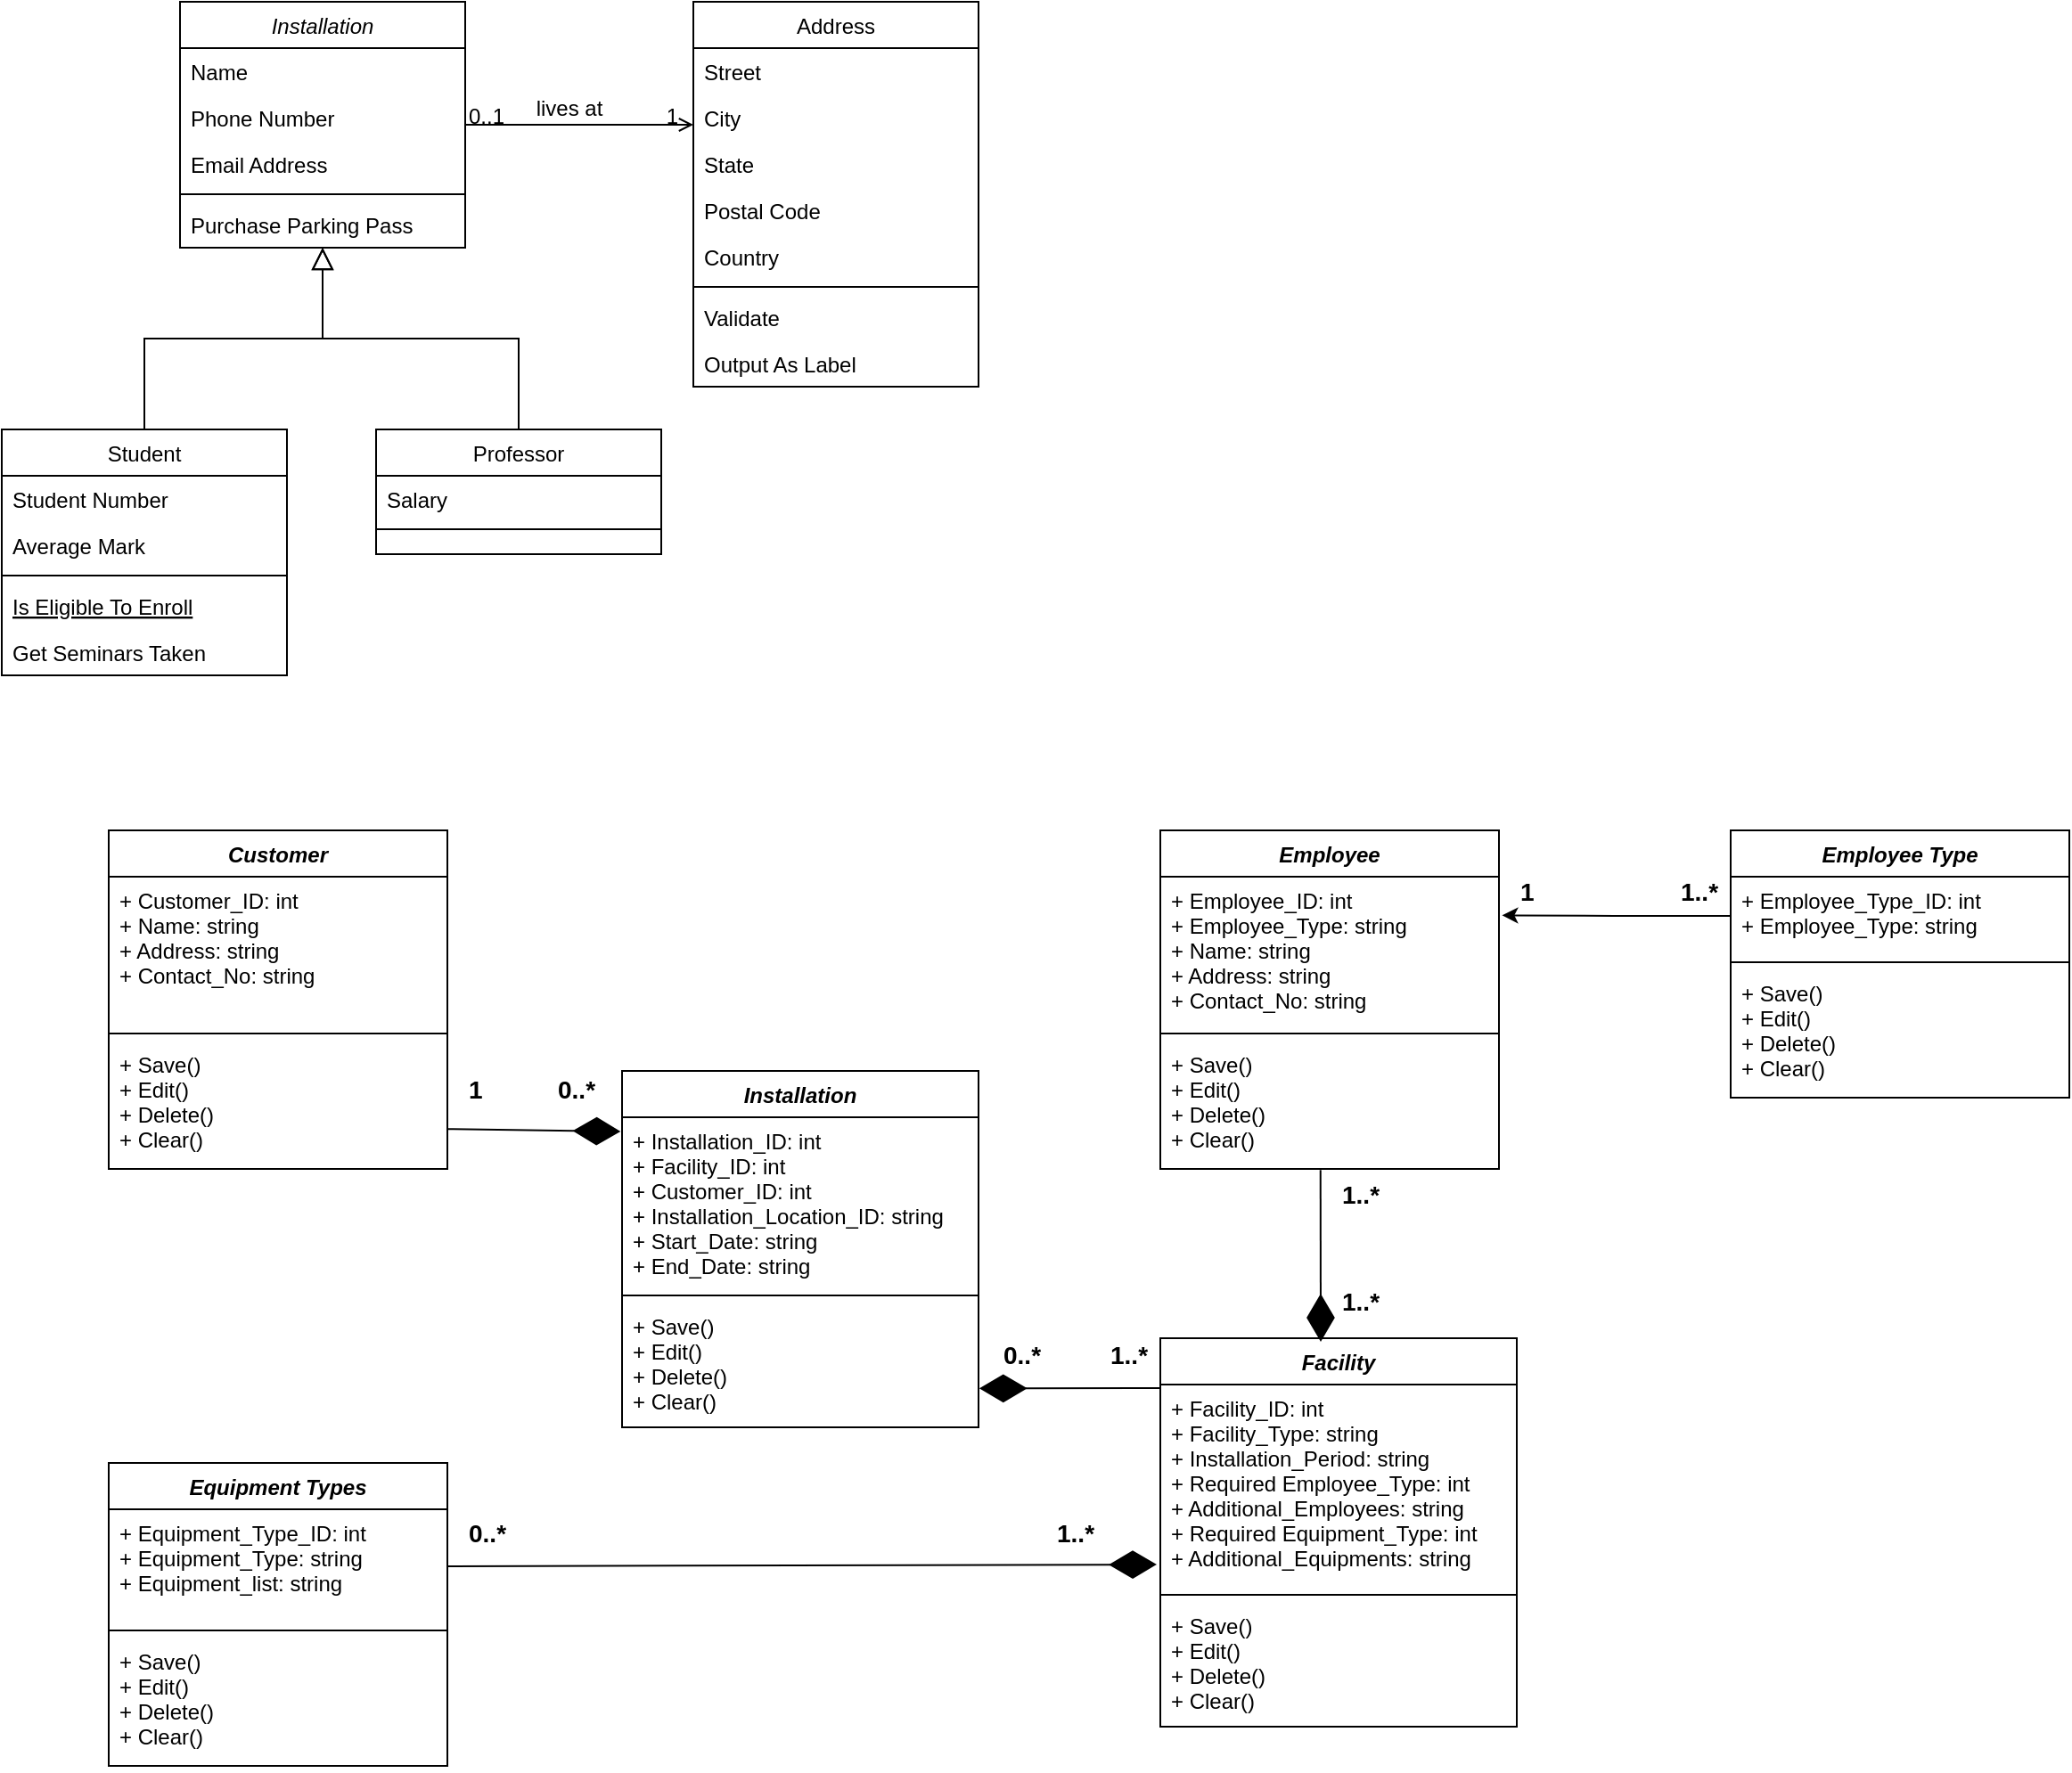 <mxfile version="15.8.7" type="device"><diagram id="C5RBs43oDa-KdzZeNtuy" name="Page-1"><mxGraphModel dx="987" dy="1442" grid="1" gridSize="10" guides="1" tooltips="1" connect="1" arrows="1" fold="1" page="1" pageScale="1" pageWidth="827" pageHeight="1169" math="0" shadow="0"><root><mxCell id="WIyWlLk6GJQsqaUBKTNV-0"/><mxCell id="WIyWlLk6GJQsqaUBKTNV-1" parent="WIyWlLk6GJQsqaUBKTNV-0"/><mxCell id="zkfFHV4jXpPFQw0GAbJ--0" value="Installation" style="swimlane;fontStyle=2;align=center;verticalAlign=top;childLayout=stackLayout;horizontal=1;startSize=26;horizontalStack=0;resizeParent=1;resizeLast=0;collapsible=1;marginBottom=0;rounded=0;shadow=0;strokeWidth=1;" parent="WIyWlLk6GJQsqaUBKTNV-1" vertex="1"><mxGeometry x="220" y="120" width="160" height="138" as="geometry"><mxRectangle x="220" y="120" width="160" height="26" as="alternateBounds"/></mxGeometry></mxCell><mxCell id="zkfFHV4jXpPFQw0GAbJ--1" value="Name" style="text;align=left;verticalAlign=top;spacingLeft=4;spacingRight=4;overflow=hidden;rotatable=0;points=[[0,0.5],[1,0.5]];portConstraint=eastwest;" parent="zkfFHV4jXpPFQw0GAbJ--0" vertex="1"><mxGeometry y="26" width="160" height="26" as="geometry"/></mxCell><mxCell id="zkfFHV4jXpPFQw0GAbJ--2" value="Phone Number" style="text;align=left;verticalAlign=top;spacingLeft=4;spacingRight=4;overflow=hidden;rotatable=0;points=[[0,0.5],[1,0.5]];portConstraint=eastwest;rounded=0;shadow=0;html=0;" parent="zkfFHV4jXpPFQw0GAbJ--0" vertex="1"><mxGeometry y="52" width="160" height="26" as="geometry"/></mxCell><mxCell id="zkfFHV4jXpPFQw0GAbJ--3" value="Email Address" style="text;align=left;verticalAlign=top;spacingLeft=4;spacingRight=4;overflow=hidden;rotatable=0;points=[[0,0.5],[1,0.5]];portConstraint=eastwest;rounded=0;shadow=0;html=0;" parent="zkfFHV4jXpPFQw0GAbJ--0" vertex="1"><mxGeometry y="78" width="160" height="26" as="geometry"/></mxCell><mxCell id="zkfFHV4jXpPFQw0GAbJ--4" value="" style="line;html=1;strokeWidth=1;align=left;verticalAlign=middle;spacingTop=-1;spacingLeft=3;spacingRight=3;rotatable=0;labelPosition=right;points=[];portConstraint=eastwest;" parent="zkfFHV4jXpPFQw0GAbJ--0" vertex="1"><mxGeometry y="104" width="160" height="8" as="geometry"/></mxCell><mxCell id="zkfFHV4jXpPFQw0GAbJ--5" value="Purchase Parking Pass" style="text;align=left;verticalAlign=top;spacingLeft=4;spacingRight=4;overflow=hidden;rotatable=0;points=[[0,0.5],[1,0.5]];portConstraint=eastwest;" parent="zkfFHV4jXpPFQw0GAbJ--0" vertex="1"><mxGeometry y="112" width="160" height="26" as="geometry"/></mxCell><mxCell id="zkfFHV4jXpPFQw0GAbJ--6" value="Student" style="swimlane;fontStyle=0;align=center;verticalAlign=top;childLayout=stackLayout;horizontal=1;startSize=26;horizontalStack=0;resizeParent=1;resizeLast=0;collapsible=1;marginBottom=0;rounded=0;shadow=0;strokeWidth=1;" parent="WIyWlLk6GJQsqaUBKTNV-1" vertex="1"><mxGeometry x="120" y="360" width="160" height="138" as="geometry"><mxRectangle x="130" y="380" width="160" height="26" as="alternateBounds"/></mxGeometry></mxCell><mxCell id="zkfFHV4jXpPFQw0GAbJ--7" value="Student Number" style="text;align=left;verticalAlign=top;spacingLeft=4;spacingRight=4;overflow=hidden;rotatable=0;points=[[0,0.5],[1,0.5]];portConstraint=eastwest;" parent="zkfFHV4jXpPFQw0GAbJ--6" vertex="1"><mxGeometry y="26" width="160" height="26" as="geometry"/></mxCell><mxCell id="zkfFHV4jXpPFQw0GAbJ--8" value="Average Mark" style="text;align=left;verticalAlign=top;spacingLeft=4;spacingRight=4;overflow=hidden;rotatable=0;points=[[0,0.5],[1,0.5]];portConstraint=eastwest;rounded=0;shadow=0;html=0;" parent="zkfFHV4jXpPFQw0GAbJ--6" vertex="1"><mxGeometry y="52" width="160" height="26" as="geometry"/></mxCell><mxCell id="zkfFHV4jXpPFQw0GAbJ--9" value="" style="line;html=1;strokeWidth=1;align=left;verticalAlign=middle;spacingTop=-1;spacingLeft=3;spacingRight=3;rotatable=0;labelPosition=right;points=[];portConstraint=eastwest;" parent="zkfFHV4jXpPFQw0GAbJ--6" vertex="1"><mxGeometry y="78" width="160" height="8" as="geometry"/></mxCell><mxCell id="zkfFHV4jXpPFQw0GAbJ--10" value="Is Eligible To Enroll" style="text;align=left;verticalAlign=top;spacingLeft=4;spacingRight=4;overflow=hidden;rotatable=0;points=[[0,0.5],[1,0.5]];portConstraint=eastwest;fontStyle=4" parent="zkfFHV4jXpPFQw0GAbJ--6" vertex="1"><mxGeometry y="86" width="160" height="26" as="geometry"/></mxCell><mxCell id="zkfFHV4jXpPFQw0GAbJ--11" value="Get Seminars Taken" style="text;align=left;verticalAlign=top;spacingLeft=4;spacingRight=4;overflow=hidden;rotatable=0;points=[[0,0.5],[1,0.5]];portConstraint=eastwest;" parent="zkfFHV4jXpPFQw0GAbJ--6" vertex="1"><mxGeometry y="112" width="160" height="26" as="geometry"/></mxCell><mxCell id="zkfFHV4jXpPFQw0GAbJ--12" value="" style="endArrow=block;endSize=10;endFill=0;shadow=0;strokeWidth=1;rounded=0;edgeStyle=elbowEdgeStyle;elbow=vertical;" parent="WIyWlLk6GJQsqaUBKTNV-1" source="zkfFHV4jXpPFQw0GAbJ--6" target="zkfFHV4jXpPFQw0GAbJ--0" edge="1"><mxGeometry width="160" relative="1" as="geometry"><mxPoint x="200" y="203" as="sourcePoint"/><mxPoint x="200" y="203" as="targetPoint"/></mxGeometry></mxCell><mxCell id="zkfFHV4jXpPFQw0GAbJ--13" value="Professor" style="swimlane;fontStyle=0;align=center;verticalAlign=top;childLayout=stackLayout;horizontal=1;startSize=26;horizontalStack=0;resizeParent=1;resizeLast=0;collapsible=1;marginBottom=0;rounded=0;shadow=0;strokeWidth=1;" parent="WIyWlLk6GJQsqaUBKTNV-1" vertex="1"><mxGeometry x="330" y="360" width="160" height="70" as="geometry"><mxRectangle x="340" y="380" width="170" height="26" as="alternateBounds"/></mxGeometry></mxCell><mxCell id="zkfFHV4jXpPFQw0GAbJ--14" value="Salary" style="text;align=left;verticalAlign=top;spacingLeft=4;spacingRight=4;overflow=hidden;rotatable=0;points=[[0,0.5],[1,0.5]];portConstraint=eastwest;" parent="zkfFHV4jXpPFQw0GAbJ--13" vertex="1"><mxGeometry y="26" width="160" height="26" as="geometry"/></mxCell><mxCell id="zkfFHV4jXpPFQw0GAbJ--15" value="" style="line;html=1;strokeWidth=1;align=left;verticalAlign=middle;spacingTop=-1;spacingLeft=3;spacingRight=3;rotatable=0;labelPosition=right;points=[];portConstraint=eastwest;" parent="zkfFHV4jXpPFQw0GAbJ--13" vertex="1"><mxGeometry y="52" width="160" height="8" as="geometry"/></mxCell><mxCell id="zkfFHV4jXpPFQw0GAbJ--16" value="" style="endArrow=block;endSize=10;endFill=0;shadow=0;strokeWidth=1;rounded=0;edgeStyle=elbowEdgeStyle;elbow=vertical;" parent="WIyWlLk6GJQsqaUBKTNV-1" source="zkfFHV4jXpPFQw0GAbJ--13" target="zkfFHV4jXpPFQw0GAbJ--0" edge="1"><mxGeometry width="160" relative="1" as="geometry"><mxPoint x="210" y="373" as="sourcePoint"/><mxPoint x="310" y="271" as="targetPoint"/></mxGeometry></mxCell><mxCell id="zkfFHV4jXpPFQw0GAbJ--17" value="Address" style="swimlane;fontStyle=0;align=center;verticalAlign=top;childLayout=stackLayout;horizontal=1;startSize=26;horizontalStack=0;resizeParent=1;resizeLast=0;collapsible=1;marginBottom=0;rounded=0;shadow=0;strokeWidth=1;" parent="WIyWlLk6GJQsqaUBKTNV-1" vertex="1"><mxGeometry x="508" y="120" width="160" height="216" as="geometry"><mxRectangle x="550" y="140" width="160" height="26" as="alternateBounds"/></mxGeometry></mxCell><mxCell id="zkfFHV4jXpPFQw0GAbJ--18" value="Street" style="text;align=left;verticalAlign=top;spacingLeft=4;spacingRight=4;overflow=hidden;rotatable=0;points=[[0,0.5],[1,0.5]];portConstraint=eastwest;" parent="zkfFHV4jXpPFQw0GAbJ--17" vertex="1"><mxGeometry y="26" width="160" height="26" as="geometry"/></mxCell><mxCell id="zkfFHV4jXpPFQw0GAbJ--19" value="City" style="text;align=left;verticalAlign=top;spacingLeft=4;spacingRight=4;overflow=hidden;rotatable=0;points=[[0,0.5],[1,0.5]];portConstraint=eastwest;rounded=0;shadow=0;html=0;" parent="zkfFHV4jXpPFQw0GAbJ--17" vertex="1"><mxGeometry y="52" width="160" height="26" as="geometry"/></mxCell><mxCell id="zkfFHV4jXpPFQw0GAbJ--20" value="State" style="text;align=left;verticalAlign=top;spacingLeft=4;spacingRight=4;overflow=hidden;rotatable=0;points=[[0,0.5],[1,0.5]];portConstraint=eastwest;rounded=0;shadow=0;html=0;" parent="zkfFHV4jXpPFQw0GAbJ--17" vertex="1"><mxGeometry y="78" width="160" height="26" as="geometry"/></mxCell><mxCell id="zkfFHV4jXpPFQw0GAbJ--21" value="Postal Code" style="text;align=left;verticalAlign=top;spacingLeft=4;spacingRight=4;overflow=hidden;rotatable=0;points=[[0,0.5],[1,0.5]];portConstraint=eastwest;rounded=0;shadow=0;html=0;" parent="zkfFHV4jXpPFQw0GAbJ--17" vertex="1"><mxGeometry y="104" width="160" height="26" as="geometry"/></mxCell><mxCell id="zkfFHV4jXpPFQw0GAbJ--22" value="Country" style="text;align=left;verticalAlign=top;spacingLeft=4;spacingRight=4;overflow=hidden;rotatable=0;points=[[0,0.5],[1,0.5]];portConstraint=eastwest;rounded=0;shadow=0;html=0;" parent="zkfFHV4jXpPFQw0GAbJ--17" vertex="1"><mxGeometry y="130" width="160" height="26" as="geometry"/></mxCell><mxCell id="zkfFHV4jXpPFQw0GAbJ--23" value="" style="line;html=1;strokeWidth=1;align=left;verticalAlign=middle;spacingTop=-1;spacingLeft=3;spacingRight=3;rotatable=0;labelPosition=right;points=[];portConstraint=eastwest;" parent="zkfFHV4jXpPFQw0GAbJ--17" vertex="1"><mxGeometry y="156" width="160" height="8" as="geometry"/></mxCell><mxCell id="zkfFHV4jXpPFQw0GAbJ--24" value="Validate" style="text;align=left;verticalAlign=top;spacingLeft=4;spacingRight=4;overflow=hidden;rotatable=0;points=[[0,0.5],[1,0.5]];portConstraint=eastwest;" parent="zkfFHV4jXpPFQw0GAbJ--17" vertex="1"><mxGeometry y="164" width="160" height="26" as="geometry"/></mxCell><mxCell id="zkfFHV4jXpPFQw0GAbJ--25" value="Output As Label" style="text;align=left;verticalAlign=top;spacingLeft=4;spacingRight=4;overflow=hidden;rotatable=0;points=[[0,0.5],[1,0.5]];portConstraint=eastwest;" parent="zkfFHV4jXpPFQw0GAbJ--17" vertex="1"><mxGeometry y="190" width="160" height="26" as="geometry"/></mxCell><mxCell id="zkfFHV4jXpPFQw0GAbJ--26" value="" style="endArrow=open;shadow=0;strokeWidth=1;rounded=0;endFill=1;edgeStyle=elbowEdgeStyle;elbow=vertical;" parent="WIyWlLk6GJQsqaUBKTNV-1" source="zkfFHV4jXpPFQw0GAbJ--0" target="zkfFHV4jXpPFQw0GAbJ--17" edge="1"><mxGeometry x="0.5" y="41" relative="1" as="geometry"><mxPoint x="380" y="192" as="sourcePoint"/><mxPoint x="540" y="192" as="targetPoint"/><mxPoint x="-40" y="32" as="offset"/></mxGeometry></mxCell><mxCell id="zkfFHV4jXpPFQw0GAbJ--27" value="0..1" style="resizable=0;align=left;verticalAlign=bottom;labelBackgroundColor=none;fontSize=12;" parent="zkfFHV4jXpPFQw0GAbJ--26" connectable="0" vertex="1"><mxGeometry x="-1" relative="1" as="geometry"><mxPoint y="4" as="offset"/></mxGeometry></mxCell><mxCell id="zkfFHV4jXpPFQw0GAbJ--28" value="1" style="resizable=0;align=right;verticalAlign=bottom;labelBackgroundColor=none;fontSize=12;" parent="zkfFHV4jXpPFQw0GAbJ--26" connectable="0" vertex="1"><mxGeometry x="1" relative="1" as="geometry"><mxPoint x="-7" y="4" as="offset"/></mxGeometry></mxCell><mxCell id="zkfFHV4jXpPFQw0GAbJ--29" value="lives at" style="text;html=1;resizable=0;points=[];;align=center;verticalAlign=middle;labelBackgroundColor=none;rounded=0;shadow=0;strokeWidth=1;fontSize=12;" parent="zkfFHV4jXpPFQw0GAbJ--26" vertex="1" connectable="0"><mxGeometry x="0.5" y="49" relative="1" as="geometry"><mxPoint x="-38" y="40" as="offset"/></mxGeometry></mxCell><mxCell id="DFOFMGnTHkHjZKE7DtdX-35" value="1" style="resizable=0;align=left;verticalAlign=bottom;labelBackgroundColor=none;fontSize=14;fontStyle=1" connectable="0" vertex="1" parent="zkfFHV4jXpPFQw0GAbJ--26"><mxGeometry x="-1" relative="1" as="geometry"><mxPoint y="551" as="offset"/></mxGeometry></mxCell><mxCell id="DFOFMGnTHkHjZKE7DtdX-36" value="0..*" style="resizable=0;align=left;verticalAlign=bottom;labelBackgroundColor=none;fontSize=14;fontStyle=1" connectable="0" vertex="1" parent="zkfFHV4jXpPFQw0GAbJ--26"><mxGeometry x="-1" relative="1" as="geometry"><mxPoint x="50" y="551" as="offset"/></mxGeometry></mxCell><mxCell id="DFOFMGnTHkHjZKE7DtdX-38" value="0..*" style="resizable=0;align=left;verticalAlign=bottom;labelBackgroundColor=none;fontSize=14;fontStyle=1" connectable="0" vertex="1" parent="zkfFHV4jXpPFQw0GAbJ--26"><mxGeometry x="-1" relative="1" as="geometry"><mxPoint y="800" as="offset"/></mxGeometry></mxCell><mxCell id="DFOFMGnTHkHjZKE7DtdX-39" value="1..*" style="resizable=0;align=left;verticalAlign=bottom;labelBackgroundColor=none;fontSize=14;fontStyle=1" connectable="0" vertex="1" parent="zkfFHV4jXpPFQw0GAbJ--26"><mxGeometry x="-1" relative="1" as="geometry"><mxPoint x="330" y="800" as="offset"/></mxGeometry></mxCell><mxCell id="DFOFMGnTHkHjZKE7DtdX-40" value="0..*" style="resizable=0;align=left;verticalAlign=bottom;labelBackgroundColor=none;fontSize=14;fontStyle=1" connectable="0" vertex="1" parent="zkfFHV4jXpPFQw0GAbJ--26"><mxGeometry x="-1" relative="1" as="geometry"><mxPoint x="300" y="700" as="offset"/></mxGeometry></mxCell><mxCell id="DFOFMGnTHkHjZKE7DtdX-41" value="1..*" style="resizable=0;align=left;verticalAlign=bottom;labelBackgroundColor=none;fontSize=14;fontStyle=1" connectable="0" vertex="1" parent="zkfFHV4jXpPFQw0GAbJ--26"><mxGeometry x="-1" relative="1" as="geometry"><mxPoint x="360" y="700" as="offset"/></mxGeometry></mxCell><mxCell id="DFOFMGnTHkHjZKE7DtdX-43" value="1..*" style="resizable=0;align=left;verticalAlign=bottom;labelBackgroundColor=none;fontSize=14;fontStyle=1" connectable="0" vertex="1" parent="zkfFHV4jXpPFQw0GAbJ--26"><mxGeometry x="-1" relative="1" as="geometry"><mxPoint x="490" y="610" as="offset"/></mxGeometry></mxCell><mxCell id="DFOFMGnTHkHjZKE7DtdX-44" value="1..*" style="resizable=0;align=left;verticalAlign=bottom;labelBackgroundColor=none;fontSize=14;fontStyle=1" connectable="0" vertex="1" parent="zkfFHV4jXpPFQw0GAbJ--26"><mxGeometry x="-1" relative="1" as="geometry"><mxPoint x="490" y="670" as="offset"/></mxGeometry></mxCell><mxCell id="DFOFMGnTHkHjZKE7DtdX-45" value="1..*" style="resizable=0;align=left;verticalAlign=bottom;labelBackgroundColor=none;fontSize=14;fontStyle=1" connectable="0" vertex="1" parent="zkfFHV4jXpPFQw0GAbJ--26"><mxGeometry x="-1" relative="1" as="geometry"><mxPoint x="680" y="440" as="offset"/></mxGeometry></mxCell><mxCell id="DFOFMGnTHkHjZKE7DtdX-46" value="1" style="resizable=0;align=left;verticalAlign=bottom;labelBackgroundColor=none;fontSize=14;fontStyle=1" connectable="0" vertex="1" parent="zkfFHV4jXpPFQw0GAbJ--26"><mxGeometry x="-1" relative="1" as="geometry"><mxPoint x="590" y="440" as="offset"/></mxGeometry></mxCell><mxCell id="DFOFMGnTHkHjZKE7DtdX-0" value="Installation" style="swimlane;fontStyle=3;align=center;verticalAlign=top;childLayout=stackLayout;horizontal=1;startSize=26;horizontalStack=0;resizeParent=1;resizeParentMax=0;resizeLast=0;collapsible=1;marginBottom=0;" vertex="1" parent="WIyWlLk6GJQsqaUBKTNV-1"><mxGeometry x="468" y="720" width="200" height="200" as="geometry"><mxRectangle x="170" y="585" width="100" height="26" as="alternateBounds"/></mxGeometry></mxCell><mxCell id="DFOFMGnTHkHjZKE7DtdX-1" value="+ Installation_ID: int&#10;+ Facility_ID: int&#10;+ Customer_ID: int&#10;+ Installation_Location_ID: string&#10;+ Start_Date: string&#10;+ End_Date: string" style="text;strokeColor=none;fillColor=none;align=left;verticalAlign=top;spacingLeft=4;spacingRight=4;overflow=hidden;rotatable=0;points=[[0,0.5],[1,0.5]];portConstraint=eastwest;" vertex="1" parent="DFOFMGnTHkHjZKE7DtdX-0"><mxGeometry y="26" width="200" height="96" as="geometry"/></mxCell><mxCell id="DFOFMGnTHkHjZKE7DtdX-2" value="" style="line;strokeWidth=1;fillColor=none;align=left;verticalAlign=middle;spacingTop=-1;spacingLeft=3;spacingRight=3;rotatable=0;labelPosition=right;points=[];portConstraint=eastwest;" vertex="1" parent="DFOFMGnTHkHjZKE7DtdX-0"><mxGeometry y="122" width="200" height="8" as="geometry"/></mxCell><mxCell id="DFOFMGnTHkHjZKE7DtdX-3" value="+ Save()&#10;+ Edit()&#10;+ Delete()&#10;+ Clear()&#10;" style="text;strokeColor=none;fillColor=none;align=left;verticalAlign=top;spacingLeft=4;spacingRight=4;overflow=hidden;rotatable=0;points=[[0,0.5],[1,0.5]];portConstraint=eastwest;" vertex="1" parent="DFOFMGnTHkHjZKE7DtdX-0"><mxGeometry y="130" width="200" height="70" as="geometry"/></mxCell><mxCell id="DFOFMGnTHkHjZKE7DtdX-8" value="Customer" style="swimlane;fontStyle=3;align=center;verticalAlign=top;childLayout=stackLayout;horizontal=1;startSize=26;horizontalStack=0;resizeParent=1;resizeParentMax=0;resizeLast=0;collapsible=1;marginBottom=0;" vertex="1" parent="WIyWlLk6GJQsqaUBKTNV-1"><mxGeometry x="180" y="585" width="190" height="190" as="geometry"><mxRectangle x="170" y="585" width="100" height="26" as="alternateBounds"/></mxGeometry></mxCell><mxCell id="DFOFMGnTHkHjZKE7DtdX-9" value="+ Customer_ID: int&#10;+ Name: string&#10;+ Address: string&#10;+ Contact_No: string" style="text;strokeColor=none;fillColor=none;align=left;verticalAlign=top;spacingLeft=4;spacingRight=4;overflow=hidden;rotatable=0;points=[[0,0.5],[1,0.5]];portConstraint=eastwest;" vertex="1" parent="DFOFMGnTHkHjZKE7DtdX-8"><mxGeometry y="26" width="190" height="84" as="geometry"/></mxCell><mxCell id="DFOFMGnTHkHjZKE7DtdX-10" value="" style="line;strokeWidth=1;fillColor=none;align=left;verticalAlign=middle;spacingTop=-1;spacingLeft=3;spacingRight=3;rotatable=0;labelPosition=right;points=[];portConstraint=eastwest;" vertex="1" parent="DFOFMGnTHkHjZKE7DtdX-8"><mxGeometry y="110" width="190" height="8" as="geometry"/></mxCell><mxCell id="DFOFMGnTHkHjZKE7DtdX-11" value="+ Save()&#10;+ Edit()&#10;+ Delete()&#10;+ Clear()&#10;" style="text;strokeColor=none;fillColor=none;align=left;verticalAlign=top;spacingLeft=4;spacingRight=4;overflow=hidden;rotatable=0;points=[[0,0.5],[1,0.5]];portConstraint=eastwest;" vertex="1" parent="DFOFMGnTHkHjZKE7DtdX-8"><mxGeometry y="118" width="190" height="72" as="geometry"/></mxCell><mxCell id="DFOFMGnTHkHjZKE7DtdX-12" value="Employee" style="swimlane;fontStyle=3;align=center;verticalAlign=top;childLayout=stackLayout;horizontal=1;startSize=26;horizontalStack=0;resizeParent=1;resizeParentMax=0;resizeLast=0;collapsible=1;marginBottom=0;" vertex="1" parent="WIyWlLk6GJQsqaUBKTNV-1"><mxGeometry x="770" y="585" width="190" height="190" as="geometry"><mxRectangle x="170" y="585" width="100" height="26" as="alternateBounds"/></mxGeometry></mxCell><mxCell id="DFOFMGnTHkHjZKE7DtdX-13" value="+ Employee_ID: int&#10;+ Employee_Type: string&#10;+ Name: string&#10;+ Address: string&#10;+ Contact_No: string" style="text;strokeColor=none;fillColor=none;align=left;verticalAlign=top;spacingLeft=4;spacingRight=4;overflow=hidden;rotatable=0;points=[[0,0.5],[1,0.5]];portConstraint=eastwest;" vertex="1" parent="DFOFMGnTHkHjZKE7DtdX-12"><mxGeometry y="26" width="190" height="84" as="geometry"/></mxCell><mxCell id="DFOFMGnTHkHjZKE7DtdX-14" value="" style="line;strokeWidth=1;fillColor=none;align=left;verticalAlign=middle;spacingTop=-1;spacingLeft=3;spacingRight=3;rotatable=0;labelPosition=right;points=[];portConstraint=eastwest;" vertex="1" parent="DFOFMGnTHkHjZKE7DtdX-12"><mxGeometry y="110" width="190" height="8" as="geometry"/></mxCell><mxCell id="DFOFMGnTHkHjZKE7DtdX-15" value="+ Save()&#10;+ Edit()&#10;+ Delete()&#10;+ Clear()&#10;" style="text;strokeColor=none;fillColor=none;align=left;verticalAlign=top;spacingLeft=4;spacingRight=4;overflow=hidden;rotatable=0;points=[[0,0.5],[1,0.5]];portConstraint=eastwest;" vertex="1" parent="DFOFMGnTHkHjZKE7DtdX-12"><mxGeometry y="118" width="190" height="72" as="geometry"/></mxCell><mxCell id="DFOFMGnTHkHjZKE7DtdX-16" value="Equipment Types" style="swimlane;fontStyle=3;align=center;verticalAlign=top;childLayout=stackLayout;horizontal=1;startSize=26;horizontalStack=0;resizeParent=1;resizeParentMax=0;resizeLast=0;collapsible=1;marginBottom=0;" vertex="1" parent="WIyWlLk6GJQsqaUBKTNV-1"><mxGeometry x="180" y="940" width="190" height="170" as="geometry"><mxRectangle x="170" y="585" width="100" height="26" as="alternateBounds"/></mxGeometry></mxCell><mxCell id="DFOFMGnTHkHjZKE7DtdX-17" value="+ Equipment_Type_ID: int&#10;+ Equipment_Type: string&#10;+ Equipment_list: string" style="text;strokeColor=none;fillColor=none;align=left;verticalAlign=top;spacingLeft=4;spacingRight=4;overflow=hidden;rotatable=0;points=[[0,0.5],[1,0.5]];portConstraint=eastwest;" vertex="1" parent="DFOFMGnTHkHjZKE7DtdX-16"><mxGeometry y="26" width="190" height="64" as="geometry"/></mxCell><mxCell id="DFOFMGnTHkHjZKE7DtdX-18" value="" style="line;strokeWidth=1;fillColor=none;align=left;verticalAlign=middle;spacingTop=-1;spacingLeft=3;spacingRight=3;rotatable=0;labelPosition=right;points=[];portConstraint=eastwest;" vertex="1" parent="DFOFMGnTHkHjZKE7DtdX-16"><mxGeometry y="90" width="190" height="8" as="geometry"/></mxCell><mxCell id="DFOFMGnTHkHjZKE7DtdX-19" value="+ Save()&#10;+ Edit()&#10;+ Delete()&#10;+ Clear()&#10;" style="text;strokeColor=none;fillColor=none;align=left;verticalAlign=top;spacingLeft=4;spacingRight=4;overflow=hidden;rotatable=0;points=[[0,0.5],[1,0.5]];portConstraint=eastwest;" vertex="1" parent="DFOFMGnTHkHjZKE7DtdX-16"><mxGeometry y="98" width="190" height="72" as="geometry"/></mxCell><mxCell id="DFOFMGnTHkHjZKE7DtdX-20" value="Employee Type" style="swimlane;fontStyle=3;align=center;verticalAlign=top;childLayout=stackLayout;horizontal=1;startSize=26;horizontalStack=0;resizeParent=1;resizeParentMax=0;resizeLast=0;collapsible=1;marginBottom=0;" vertex="1" parent="WIyWlLk6GJQsqaUBKTNV-1"><mxGeometry x="1090" y="585" width="190" height="150" as="geometry"><mxRectangle x="170" y="585" width="100" height="26" as="alternateBounds"/></mxGeometry></mxCell><mxCell id="DFOFMGnTHkHjZKE7DtdX-21" value="+ Employee_Type_ID: int&#10;+ Employee_Type: string" style="text;strokeColor=none;fillColor=none;align=left;verticalAlign=top;spacingLeft=4;spacingRight=4;overflow=hidden;rotatable=0;points=[[0,0.5],[1,0.5]];portConstraint=eastwest;" vertex="1" parent="DFOFMGnTHkHjZKE7DtdX-20"><mxGeometry y="26" width="190" height="44" as="geometry"/></mxCell><mxCell id="DFOFMGnTHkHjZKE7DtdX-22" value="" style="line;strokeWidth=1;fillColor=none;align=left;verticalAlign=middle;spacingTop=-1;spacingLeft=3;spacingRight=3;rotatable=0;labelPosition=right;points=[];portConstraint=eastwest;" vertex="1" parent="DFOFMGnTHkHjZKE7DtdX-20"><mxGeometry y="70" width="190" height="8" as="geometry"/></mxCell><mxCell id="DFOFMGnTHkHjZKE7DtdX-23" value="+ Save()&#10;+ Edit()&#10;+ Delete()&#10;+ Clear()&#10;" style="text;strokeColor=none;fillColor=none;align=left;verticalAlign=top;spacingLeft=4;spacingRight=4;overflow=hidden;rotatable=0;points=[[0,0.5],[1,0.5]];portConstraint=eastwest;" vertex="1" parent="DFOFMGnTHkHjZKE7DtdX-20"><mxGeometry y="78" width="190" height="72" as="geometry"/></mxCell><mxCell id="DFOFMGnTHkHjZKE7DtdX-24" value="Facility" style="swimlane;fontStyle=3;align=center;verticalAlign=top;childLayout=stackLayout;horizontal=1;startSize=26;horizontalStack=0;resizeParent=1;resizeParentMax=0;resizeLast=0;collapsible=1;marginBottom=0;" vertex="1" parent="WIyWlLk6GJQsqaUBKTNV-1"><mxGeometry x="770" y="870" width="200" height="218" as="geometry"><mxRectangle x="170" y="585" width="100" height="26" as="alternateBounds"/></mxGeometry></mxCell><mxCell id="DFOFMGnTHkHjZKE7DtdX-25" value="+ Facility_ID: int&#10;+ Facility_Type: string&#10;+ Installation_Period: string&#10;+ Required Employee_Type: int&#10;+ Additional_Employees: string&#10;+ Required Equipment_Type: int&#10;+ Additional_Equipments: string" style="text;strokeColor=none;fillColor=none;align=left;verticalAlign=top;spacingLeft=4;spacingRight=4;overflow=hidden;rotatable=0;points=[[0,0.5],[1,0.5]];portConstraint=eastwest;" vertex="1" parent="DFOFMGnTHkHjZKE7DtdX-24"><mxGeometry y="26" width="200" height="114" as="geometry"/></mxCell><mxCell id="DFOFMGnTHkHjZKE7DtdX-26" value="" style="line;strokeWidth=1;fillColor=none;align=left;verticalAlign=middle;spacingTop=-1;spacingLeft=3;spacingRight=3;rotatable=0;labelPosition=right;points=[];portConstraint=eastwest;" vertex="1" parent="DFOFMGnTHkHjZKE7DtdX-24"><mxGeometry y="140" width="200" height="8" as="geometry"/></mxCell><mxCell id="DFOFMGnTHkHjZKE7DtdX-27" value="+ Save()&#10;+ Edit()&#10;+ Delete()&#10;+ Clear()&#10;" style="text;strokeColor=none;fillColor=none;align=left;verticalAlign=top;spacingLeft=4;spacingRight=4;overflow=hidden;rotatable=0;points=[[0,0.5],[1,0.5]];portConstraint=eastwest;" vertex="1" parent="DFOFMGnTHkHjZKE7DtdX-24"><mxGeometry y="148" width="200" height="70" as="geometry"/></mxCell><mxCell id="DFOFMGnTHkHjZKE7DtdX-28" style="edgeStyle=orthogonalEdgeStyle;rounded=0;orthogonalLoop=1;jettySize=auto;html=1;entryX=1.009;entryY=0.258;entryDx=0;entryDy=0;entryPerimeter=0;" edge="1" parent="WIyWlLk6GJQsqaUBKTNV-1" source="DFOFMGnTHkHjZKE7DtdX-21" target="DFOFMGnTHkHjZKE7DtdX-13"><mxGeometry relative="1" as="geometry"/></mxCell><mxCell id="DFOFMGnTHkHjZKE7DtdX-29" value="" style="endArrow=diamondThin;endFill=1;endSize=24;html=1;rounded=0;entryX=0.45;entryY=0.009;entryDx=0;entryDy=0;entryPerimeter=0;exitX=0.473;exitY=1.009;exitDx=0;exitDy=0;exitPerimeter=0;" edge="1" parent="WIyWlLk6GJQsqaUBKTNV-1" source="DFOFMGnTHkHjZKE7DtdX-15" target="DFOFMGnTHkHjZKE7DtdX-24"><mxGeometry width="160" relative="1" as="geometry"><mxPoint x="860" y="790" as="sourcePoint"/><mxPoint x="1090" y="800" as="targetPoint"/></mxGeometry></mxCell><mxCell id="DFOFMGnTHkHjZKE7DtdX-31" value="" style="endArrow=diamondThin;endFill=1;endSize=24;html=1;rounded=0;exitX=1;exitY=0.5;exitDx=0;exitDy=0;entryX=-0.01;entryY=0.886;entryDx=0;entryDy=0;entryPerimeter=0;" edge="1" parent="WIyWlLk6GJQsqaUBKTNV-1" source="DFOFMGnTHkHjZKE7DtdX-17" target="DFOFMGnTHkHjZKE7DtdX-25"><mxGeometry width="160" relative="1" as="geometry"><mxPoint x="380" y="1000" as="sourcePoint"/><mxPoint x="530" y="1000" as="targetPoint"/></mxGeometry></mxCell><mxCell id="DFOFMGnTHkHjZKE7DtdX-32" value="" style="endArrow=diamondThin;endFill=1;endSize=24;html=1;rounded=0;entryX=1.002;entryY=0.688;entryDx=0;entryDy=0;entryPerimeter=0;" edge="1" parent="WIyWlLk6GJQsqaUBKTNV-1" target="DFOFMGnTHkHjZKE7DtdX-3"><mxGeometry width="160" relative="1" as="geometry"><mxPoint x="770" y="898" as="sourcePoint"/><mxPoint x="760" y="890" as="targetPoint"/></mxGeometry></mxCell><mxCell id="DFOFMGnTHkHjZKE7DtdX-33" value="" style="endArrow=diamondThin;endFill=1;endSize=24;html=1;rounded=0;entryX=-0.004;entryY=0.083;entryDx=0;entryDy=0;entryPerimeter=0;exitX=0.999;exitY=0.689;exitDx=0;exitDy=0;exitPerimeter=0;" edge="1" parent="WIyWlLk6GJQsqaUBKTNV-1" source="DFOFMGnTHkHjZKE7DtdX-11" target="DFOFMGnTHkHjZKE7DtdX-1"><mxGeometry width="160" relative="1" as="geometry"><mxPoint x="260" y="810" as="sourcePoint"/><mxPoint x="400" y="800" as="targetPoint"/></mxGeometry></mxCell></root></mxGraphModel></diagram></mxfile>